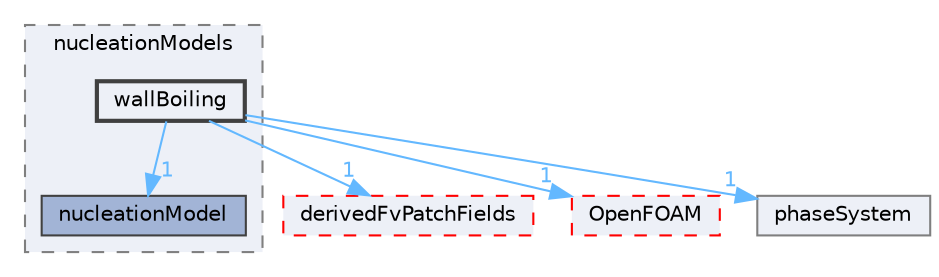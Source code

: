 digraph "src/phaseSystemModels/reactingEuler/multiphaseSystem/populationBalanceModel/nucleationModels/wallBoiling"
{
 // LATEX_PDF_SIZE
  bgcolor="transparent";
  edge [fontname=Helvetica,fontsize=10,labelfontname=Helvetica,labelfontsize=10];
  node [fontname=Helvetica,fontsize=10,shape=box,height=0.2,width=0.4];
  compound=true
  subgraph clusterdir_61c6b49086b2458a5cd61d30b0584247 {
    graph [ bgcolor="#edf0f7", pencolor="grey50", label="nucleationModels", fontname=Helvetica,fontsize=10 style="filled,dashed", URL="dir_61c6b49086b2458a5cd61d30b0584247.html",tooltip=""]
  dir_28106c3aba1f4cce18c7127d11dddc5a [label="nucleationModel", fillcolor="#a2b4d6", color="grey25", style="filled", URL="dir_28106c3aba1f4cce18c7127d11dddc5a.html",tooltip=""];
  dir_2aba727447553caf31aadfae83ed25aa [label="wallBoiling", fillcolor="#edf0f7", color="grey25", style="filled,bold", URL="dir_2aba727447553caf31aadfae83ed25aa.html",tooltip=""];
  }
  dir_7ea7ebc28dfda8fecb83ce8abc03c082 [label="derivedFvPatchFields", fillcolor="#edf0f7", color="red", style="filled,dashed", URL="dir_7ea7ebc28dfda8fecb83ce8abc03c082.html",tooltip=""];
  dir_c5473ff19b20e6ec4dfe5c310b3778a8 [label="OpenFOAM", fillcolor="#edf0f7", color="red", style="filled,dashed", URL="dir_c5473ff19b20e6ec4dfe5c310b3778a8.html",tooltip=""];
  dir_dfe19b54a98af0254be9d6c989217747 [label="phaseSystem", fillcolor="#edf0f7", color="grey50", style="filled", URL="dir_dfe19b54a98af0254be9d6c989217747.html",tooltip=""];
  dir_2aba727447553caf31aadfae83ed25aa->dir_28106c3aba1f4cce18c7127d11dddc5a [headlabel="1", labeldistance=1.5 headhref="dir_004328_002626.html" href="dir_004328_002626.html" color="steelblue1" fontcolor="steelblue1"];
  dir_2aba727447553caf31aadfae83ed25aa->dir_7ea7ebc28dfda8fecb83ce8abc03c082 [headlabel="1", labeldistance=1.5 headhref="dir_004328_000882.html" href="dir_004328_000882.html" color="steelblue1" fontcolor="steelblue1"];
  dir_2aba727447553caf31aadfae83ed25aa->dir_c5473ff19b20e6ec4dfe5c310b3778a8 [headlabel="1", labeldistance=1.5 headhref="dir_004328_002695.html" href="dir_004328_002695.html" color="steelblue1" fontcolor="steelblue1"];
  dir_2aba727447553caf31aadfae83ed25aa->dir_dfe19b54a98af0254be9d6c989217747 [headlabel="1", labeldistance=1.5 headhref="dir_004328_002906.html" href="dir_004328_002906.html" color="steelblue1" fontcolor="steelblue1"];
}
